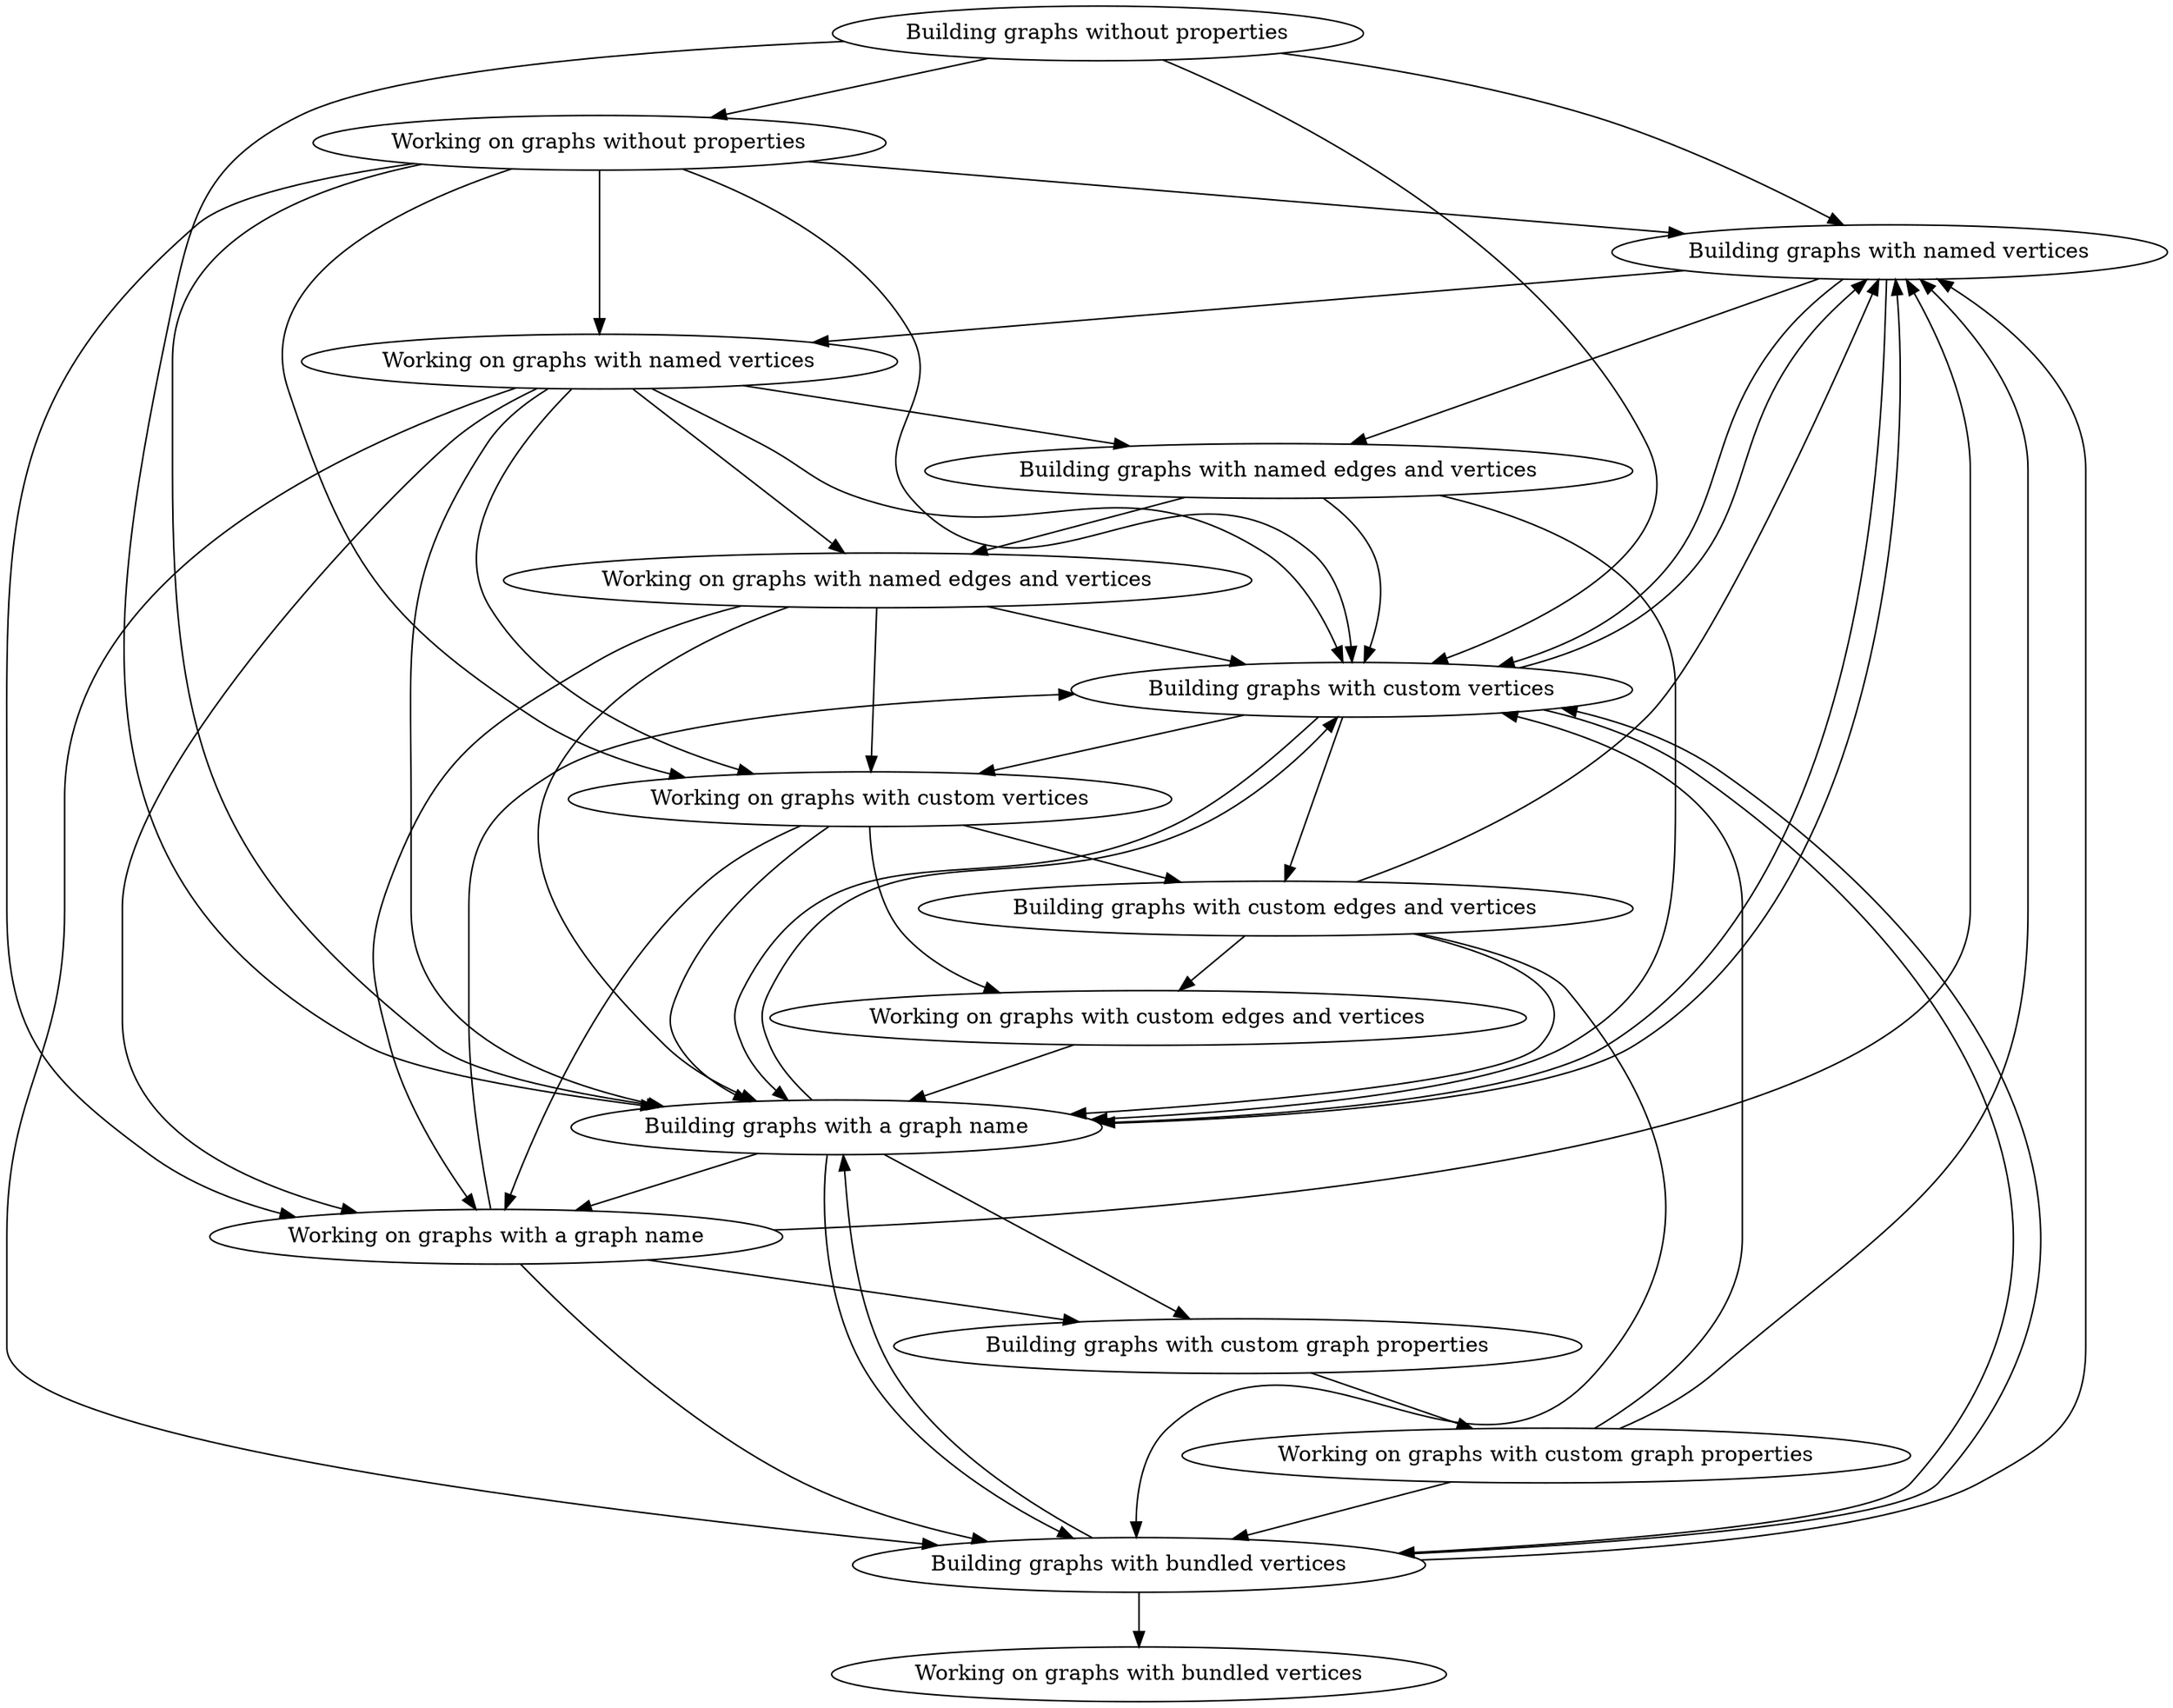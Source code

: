 digraph G {
0[label="Building graphs without properties"];
1[label="Working on graphs without properties"];
2[label="Building graphs with named vertices"];
3[label="Working on graphs with named vertices"];
4[label="Building graphs with named edges and vertices"];
5[label="Working on graphs with named edges and vertices"];
6[label="Building graphs with bundled vertices"];
7[label="Working on graphs with bundled vertices"];
8[label="Building graphs with custom vertices"];
9[label="Working on graphs with custom vertices"];
10[label="Building graphs with custom edges and vertices"];
11[label="Working on graphs with custom edges and vertices"];
12[label="Building graphs with a graph name"];
13[label="Working on graphs with a graph name"];
14[label="Building graphs with custom graph properties"];
15[label="Working on graphs with custom graph properties"];
0->1 ;
0->2 ;
0->8 ;
0->12 ;
1->2 ;
1->8 ;
1->12 ;
1->3 ;
1->9 ;
1->13 ;
2->3 ;
2->4 ;
2->8 ;
2->12 ;
3->4 ;
3->6 ;
3->8 ;
3->12 ;
3->5 ;
3->9 ;
3->13 ;
4->5 ;
4->8 ;
4->12 ;
5->8 ;
5->12 ;
5->9 ;
5->13 ;
6->7 ;
6->2 ;
6->8 ;
6->12 ;
8->9 ;
8->2 ;
8->6 ;
8->10 ;
8->12 ;
9->10 ;
9->12 ;
9->11 ;
9->13 ;
10->11 ;
10->2 ;
10->6 ;
10->12 ;
11->12 ;
12->13 ;
12->2 ;
12->6 ;
12->8 ;
12->14 ;
13->14 ;
13->2 ;
13->6 ;
13->8 ;
14->15 ;
15->2 ;
15->6 ;
15->8 ;
}
